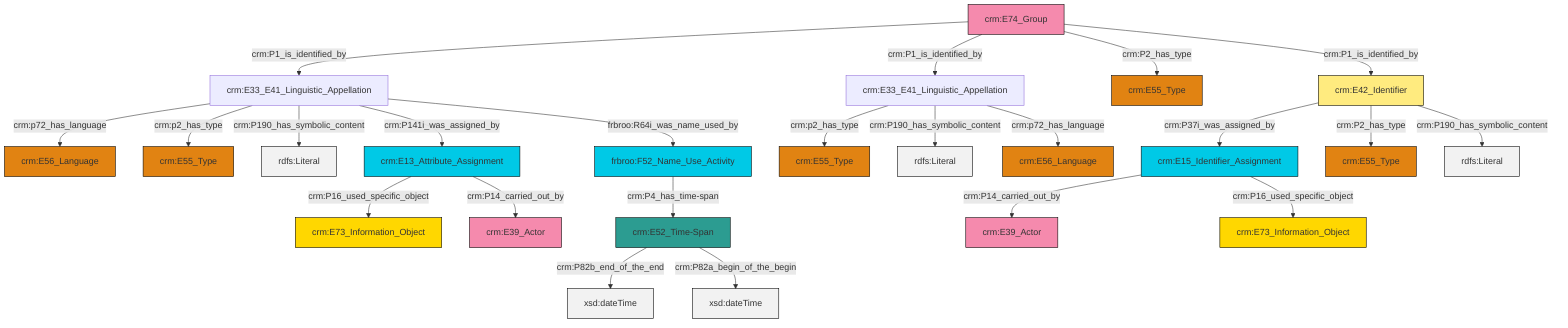 graph TD
classDef Literal fill:#f2f2f2,stroke:#000000;
classDef CRM_Entity fill:#FFFFFF,stroke:#000000;
classDef Temporal_Entity fill:#00C9E6, stroke:#000000;
classDef Type fill:#E18312, stroke:#000000;
classDef Time-Span fill:#2C9C91, stroke:#000000;
classDef Appellation fill:#FFEB7F, stroke:#000000;
classDef Place fill:#008836, stroke:#000000;
classDef Persistent_Item fill:#B266B2, stroke:#000000;
classDef Conceptual_Object fill:#FFD700, stroke:#000000;
classDef Physical_Thing fill:#D2B48C, stroke:#000000;
classDef Actor fill:#f58aad, stroke:#000000;
classDef PC_Classes fill:#4ce600, stroke:#000000;
classDef Multi fill:#cccccc,stroke:#000000;

2["crm:E74_Group"]:::Actor -->|crm:P1_is_identified_by| 3["crm:E33_E41_Linguistic_Appellation"]:::Default
3["crm:E33_E41_Linguistic_Appellation"]:::Default -->|crm:p72_has_language| 6["crm:E56_Language"]:::Type
13["crm:E33_E41_Linguistic_Appellation"]:::Default -->|crm:p2_has_type| 7["crm:E55_Type"]:::Type
2["crm:E74_Group"]:::Actor -->|crm:P1_is_identified_by| 13["crm:E33_E41_Linguistic_Appellation"]:::Default
3["crm:E33_E41_Linguistic_Appellation"]:::Default -->|crm:p2_has_type| 14["crm:E55_Type"]:::Type
15["crm:E15_Identifier_Assignment"]:::Temporal_Entity -->|crm:P14_carried_out_by| 16["crm:E39_Actor"]:::Actor
17["crm:E42_Identifier"]:::Appellation -->|crm:P37i_was_assigned_by| 15["crm:E15_Identifier_Assignment"]:::Temporal_Entity
17["crm:E42_Identifier"]:::Appellation -->|crm:P2_has_type| 18["crm:E55_Type"]:::Type
15["crm:E15_Identifier_Assignment"]:::Temporal_Entity -->|crm:P16_used_specific_object| 19["crm:E73_Information_Object"]:::Conceptual_Object
2["crm:E74_Group"]:::Actor -->|crm:P2_has_type| 22["crm:E55_Type"]:::Type
13["crm:E33_E41_Linguistic_Appellation"]:::Default -->|crm:P190_has_symbolic_content| 23[rdfs:Literal]:::Literal
3["crm:E33_E41_Linguistic_Appellation"]:::Default -->|crm:P190_has_symbolic_content| 24[rdfs:Literal]:::Literal
3["crm:E33_E41_Linguistic_Appellation"]:::Default -->|crm:P141i_was_assigned_by| 25["crm:E13_Attribute_Assignment"]:::Temporal_Entity
11["crm:E52_Time-Span"]:::Time-Span -->|crm:P82b_end_of_the_end| 26[xsd:dateTime]:::Literal
17["crm:E42_Identifier"]:::Appellation -->|crm:P190_has_symbolic_content| 30[rdfs:Literal]:::Literal
3["crm:E33_E41_Linguistic_Appellation"]:::Default -->|frbroo:R64i_was_name_used_by| 4["frbroo:F52_Name_Use_Activity"]:::Temporal_Entity
13["crm:E33_E41_Linguistic_Appellation"]:::Default -->|crm:p72_has_language| 32["crm:E56_Language"]:::Type
25["crm:E13_Attribute_Assignment"]:::Temporal_Entity -->|crm:P16_used_specific_object| 0["crm:E73_Information_Object"]:::Conceptual_Object
4["frbroo:F52_Name_Use_Activity"]:::Temporal_Entity -->|crm:P4_has_time-span| 11["crm:E52_Time-Span"]:::Time-Span
25["crm:E13_Attribute_Assignment"]:::Temporal_Entity -->|crm:P14_carried_out_by| 28["crm:E39_Actor"]:::Actor
11["crm:E52_Time-Span"]:::Time-Span -->|crm:P82a_begin_of_the_begin| 39[xsd:dateTime]:::Literal
2["crm:E74_Group"]:::Actor -->|crm:P1_is_identified_by| 17["crm:E42_Identifier"]:::Appellation